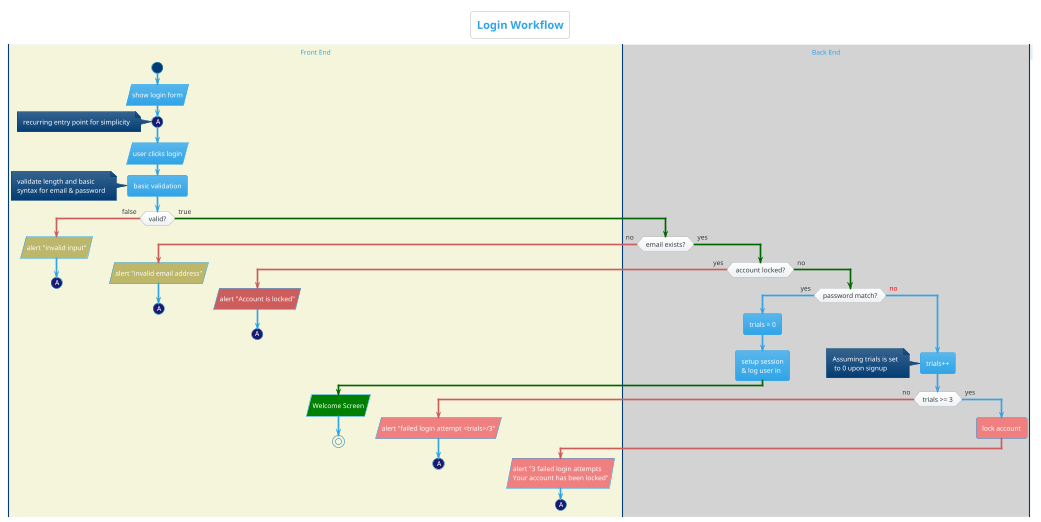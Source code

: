 @startuml
'https://plantuml.com/activity-diagram-beta
'Author: Hossam Elwahsh
!theme cerulean

title Login Workflow
skinparam backgroundColor #white
scale 1000 width

|#beige|Front End|

start
|#lightgray|Back End|
|Front End|

:show login form/
#midnightblue:(A)
note left:recurring entry point for simplicity
label login_form
:user clicks login/
:basic validation;
note left: validate length and basic\nsyntax for email & password
if(valid?) then (false)
    -[#indianred]->
    #darkkhaki:alert "invalid input"/
    #midnightblue:(A)
    detach
else (true)
    -[#darkgreen]->
    |Back End|
    if(email exists?) then (no)
        -[#indianred]->
        |Front End|
        #darkkhaki:alert "invalid email address"/
        #midnightblue:(A)
        detach
    else (yes)
        -[#darkgreen]->
        |Back End|
        if(account locked?) then (yes)
                -[#indianred]->
                |Front End|
                #indianred:alert "Account is locked"/
                #midnightblue:(A)
                detach
            else (no)
            -[#darkgreen]->
            |Back End|
            if(password match?) then (yes)
                :trials = 0;
                :setup session\n& log user in;
                -[#darkgreen]->
                |Front End|
                #green:Welcome Screen/
                stop
            else (<color:red>no)
                |Back End|
                label sp_lab0
                label sp_lab1
                :trials++;
                note left:Assuming trials is set\n to 0 upon signup
                if(trials >= 3) then (no)
                    |Front End|
                    -[#indianred]->
                    #lightcoral:alert "failed login attempt <trials>/3"/
                    #midnightblue:(A)
                    detach

                else (yes)
                    |Back End|
                    #lightcoral:lock account;
                    |Front End|
                    -[#indianred]->
                    #lightcoral:alert "3 failed login attempts\nYour account has been locked"/
                    #midnightblue:(A)
                    detach






@enduml